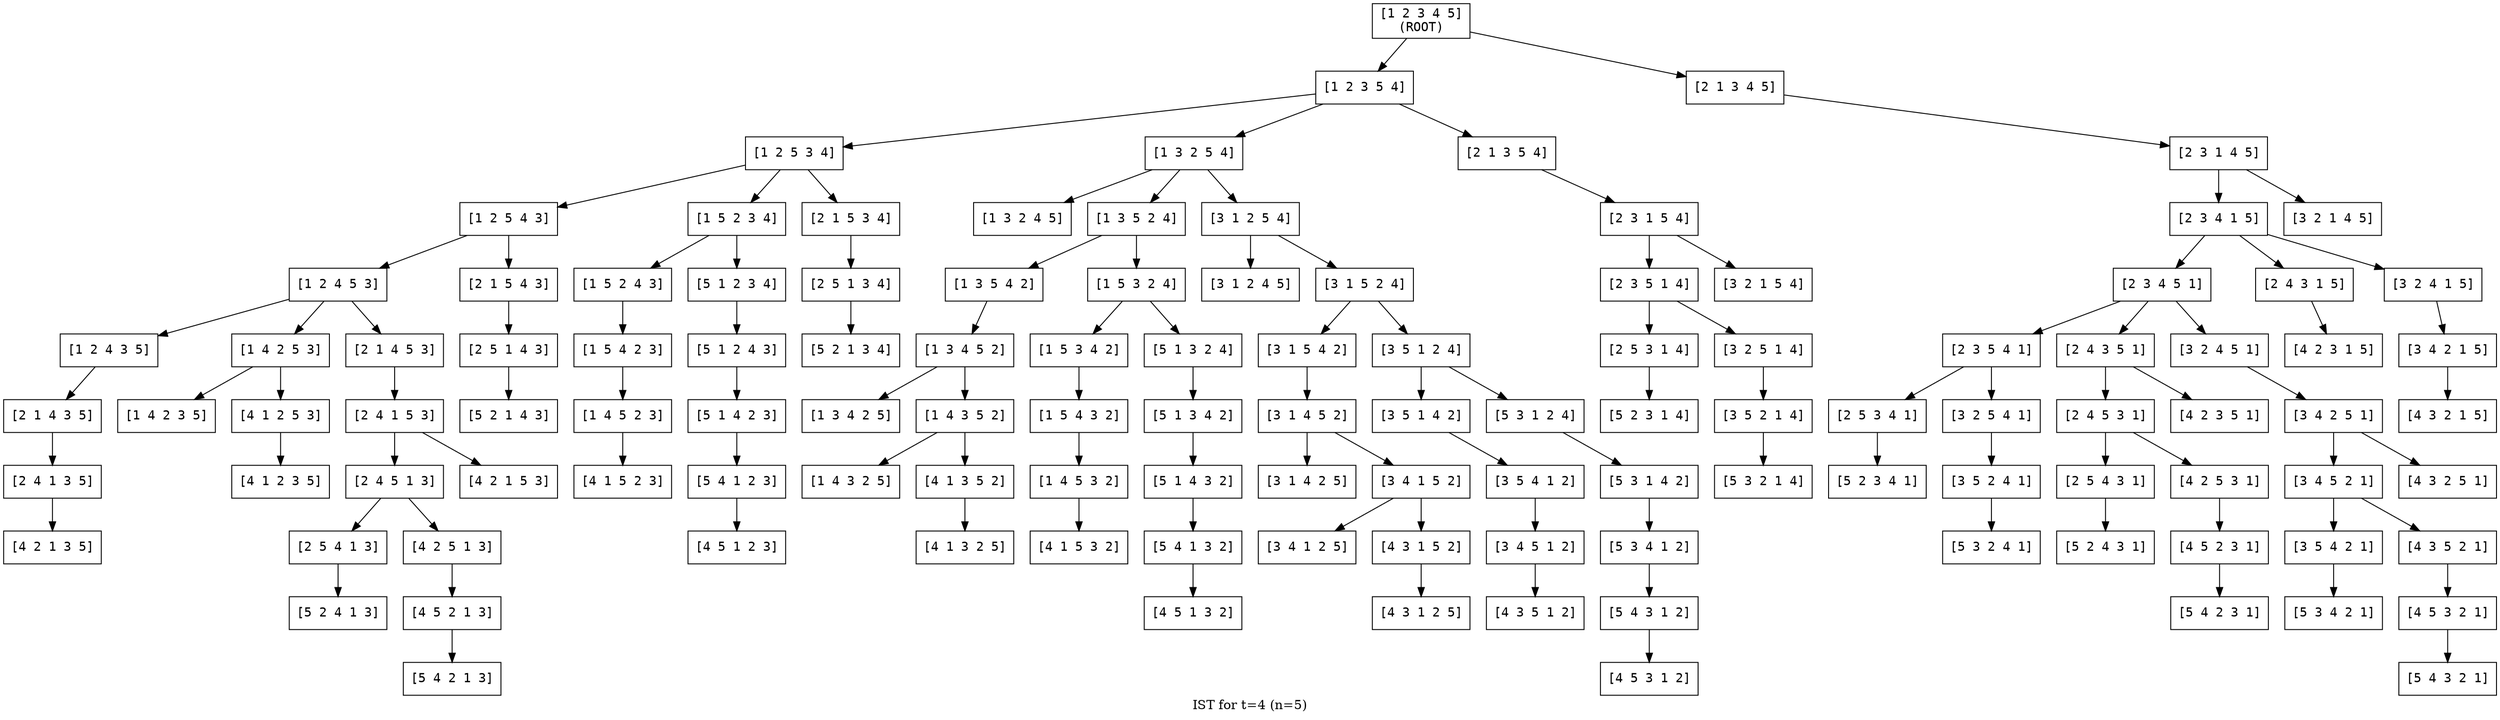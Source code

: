 digraph IST_t4 {
  rankdir=TB;
  label="IST for t=4 (n=5)";
  node [shape=box, fontname="Courier"];
  "0" [label="[1 2 3 4 5]\n(ROOT)"];
  "1" [label="[1 2 3 5 4]"];
  "2" [label="[1 2 4 3 5]"];
  "3" [label="[1 2 4 5 3]"];
  "4" [label="[1 2 5 3 4]"];
  "5" [label="[1 2 5 4 3]"];
  "6" [label="[1 3 2 4 5]"];
  "7" [label="[1 3 2 5 4]"];
  "8" [label="[1 3 4 2 5]"];
  "9" [label="[1 3 4 5 2]"];
  "10" [label="[1 3 5 2 4]"];
  "11" [label="[1 3 5 4 2]"];
  "12" [label="[1 4 2 3 5]"];
  "13" [label="[1 4 2 5 3]"];
  "14" [label="[1 4 3 2 5]"];
  "15" [label="[1 4 3 5 2]"];
  "16" [label="[1 4 5 2 3]"];
  "17" [label="[1 4 5 3 2]"];
  "18" [label="[1 5 2 3 4]"];
  "19" [label="[1 5 2 4 3]"];
  "20" [label="[1 5 3 2 4]"];
  "21" [label="[1 5 3 4 2]"];
  "22" [label="[1 5 4 2 3]"];
  "23" [label="[1 5 4 3 2]"];
  "24" [label="[2 1 3 4 5]"];
  "25" [label="[2 1 3 5 4]"];
  "26" [label="[2 1 4 3 5]"];
  "27" [label="[2 1 4 5 3]"];
  "28" [label="[2 1 5 3 4]"];
  "29" [label="[2 1 5 4 3]"];
  "30" [label="[2 3 1 4 5]"];
  "31" [label="[2 3 1 5 4]"];
  "32" [label="[2 3 4 1 5]"];
  "33" [label="[2 3 4 5 1]"];
  "34" [label="[2 3 5 1 4]"];
  "35" [label="[2 3 5 4 1]"];
  "36" [label="[2 4 1 3 5]"];
  "37" [label="[2 4 1 5 3]"];
  "38" [label="[2 4 3 1 5]"];
  "39" [label="[2 4 3 5 1]"];
  "40" [label="[2 4 5 1 3]"];
  "41" [label="[2 4 5 3 1]"];
  "42" [label="[2 5 1 3 4]"];
  "43" [label="[2 5 1 4 3]"];
  "44" [label="[2 5 3 1 4]"];
  "45" [label="[2 5 3 4 1]"];
  "46" [label="[2 5 4 1 3]"];
  "47" [label="[2 5 4 3 1]"];
  "48" [label="[3 1 2 4 5]"];
  "49" [label="[3 1 2 5 4]"];
  "50" [label="[3 1 4 2 5]"];
  "51" [label="[3 1 4 5 2]"];
  "52" [label="[3 1 5 2 4]"];
  "53" [label="[3 1 5 4 2]"];
  "54" [label="[3 2 1 4 5]"];
  "55" [label="[3 2 1 5 4]"];
  "56" [label="[3 2 4 1 5]"];
  "57" [label="[3 2 4 5 1]"];
  "58" [label="[3 2 5 1 4]"];
  "59" [label="[3 2 5 4 1]"];
  "60" [label="[3 4 1 2 5]"];
  "61" [label="[3 4 1 5 2]"];
  "62" [label="[3 4 2 1 5]"];
  "63" [label="[3 4 2 5 1]"];
  "64" [label="[3 4 5 1 2]"];
  "65" [label="[3 4 5 2 1]"];
  "66" [label="[3 5 1 2 4]"];
  "67" [label="[3 5 1 4 2]"];
  "68" [label="[3 5 2 1 4]"];
  "69" [label="[3 5 2 4 1]"];
  "70" [label="[3 5 4 1 2]"];
  "71" [label="[3 5 4 2 1]"];
  "72" [label="[4 1 2 3 5]"];
  "73" [label="[4 1 2 5 3]"];
  "74" [label="[4 1 3 2 5]"];
  "75" [label="[4 1 3 5 2]"];
  "76" [label="[4 1 5 2 3]"];
  "77" [label="[4 1 5 3 2]"];
  "78" [label="[4 2 1 3 5]"];
  "79" [label="[4 2 1 5 3]"];
  "80" [label="[4 2 3 1 5]"];
  "81" [label="[4 2 3 5 1]"];
  "82" [label="[4 2 5 1 3]"];
  "83" [label="[4 2 5 3 1]"];
  "84" [label="[4 3 1 2 5]"];
  "85" [label="[4 3 1 5 2]"];
  "86" [label="[4 3 2 1 5]"];
  "87" [label="[4 3 2 5 1]"];
  "88" [label="[4 3 5 1 2]"];
  "89" [label="[4 3 5 2 1]"];
  "90" [label="[4 5 1 2 3]"];
  "91" [label="[4 5 1 3 2]"];
  "92" [label="[4 5 2 1 3]"];
  "93" [label="[4 5 2 3 1]"];
  "94" [label="[4 5 3 1 2]"];
  "95" [label="[4 5 3 2 1]"];
  "96" [label="[5 1 2 3 4]"];
  "97" [label="[5 1 2 4 3]"];
  "98" [label="[5 1 3 2 4]"];
  "99" [label="[5 1 3 4 2]"];
  "100" [label="[5 1 4 2 3]"];
  "101" [label="[5 1 4 3 2]"];
  "102" [label="[5 2 1 3 4]"];
  "103" [label="[5 2 1 4 3]"];
  "104" [label="[5 2 3 1 4]"];
  "105" [label="[5 2 3 4 1]"];
  "106" [label="[5 2 4 1 3]"];
  "107" [label="[5 2 4 3 1]"];
  "108" [label="[5 3 1 2 4]"];
  "109" [label="[5 3 1 4 2]"];
  "110" [label="[5 3 2 1 4]"];
  "111" [label="[5 3 2 4 1]"];
  "112" [label="[5 3 4 1 2]"];
  "113" [label="[5 3 4 2 1]"];
  "114" [label="[5 4 1 2 3]"];
  "115" [label="[5 4 1 3 2]"];
  "116" [label="[5 4 2 1 3]"];
  "117" [label="[5 4 2 3 1]"];
  "118" [label="[5 4 3 1 2]"];
  "119" [label="[5 4 3 2 1]"];
  "0" -> "1";
  "3" -> "2";
  "5" -> "3";
  "1" -> "4";
  "4" -> "5";
  "7" -> "6";
  "1" -> "7";
  "9" -> "8";
  "11" -> "9";
  "7" -> "10";
  "10" -> "11";
  "13" -> "12";
  "3" -> "13";
  "15" -> "14";
  "9" -> "15";
  "22" -> "16";
  "23" -> "17";
  "4" -> "18";
  "18" -> "19";
  "10" -> "20";
  "20" -> "21";
  "19" -> "22";
  "21" -> "23";
  "0" -> "24";
  "1" -> "25";
  "2" -> "26";
  "3" -> "27";
  "4" -> "28";
  "5" -> "29";
  "24" -> "30";
  "25" -> "31";
  "30" -> "32";
  "32" -> "33";
  "31" -> "34";
  "33" -> "35";
  "26" -> "36";
  "27" -> "37";
  "32" -> "38";
  "33" -> "39";
  "37" -> "40";
  "39" -> "41";
  "28" -> "42";
  "29" -> "43";
  "34" -> "44";
  "35" -> "45";
  "40" -> "46";
  "41" -> "47";
  "49" -> "48";
  "7" -> "49";
  "51" -> "50";
  "53" -> "51";
  "49" -> "52";
  "52" -> "53";
  "30" -> "54";
  "31" -> "55";
  "32" -> "56";
  "33" -> "57";
  "34" -> "58";
  "35" -> "59";
  "61" -> "60";
  "51" -> "61";
  "56" -> "62";
  "57" -> "63";
  "70" -> "64";
  "63" -> "65";
  "52" -> "66";
  "66" -> "67";
  "58" -> "68";
  "59" -> "69";
  "67" -> "70";
  "65" -> "71";
  "73" -> "72";
  "13" -> "73";
  "75" -> "74";
  "15" -> "75";
  "16" -> "76";
  "17" -> "77";
  "36" -> "78";
  "37" -> "79";
  "38" -> "80";
  "39" -> "81";
  "40" -> "82";
  "41" -> "83";
  "85" -> "84";
  "61" -> "85";
  "62" -> "86";
  "63" -> "87";
  "64" -> "88";
  "65" -> "89";
  "114" -> "90";
  "115" -> "91";
  "82" -> "92";
  "83" -> "93";
  "118" -> "94";
  "89" -> "95";
  "18" -> "96";
  "96" -> "97";
  "20" -> "98";
  "98" -> "99";
  "97" -> "100";
  "99" -> "101";
  "42" -> "102";
  "43" -> "103";
  "44" -> "104";
  "45" -> "105";
  "46" -> "106";
  "47" -> "107";
  "66" -> "108";
  "108" -> "109";
  "68" -> "110";
  "69" -> "111";
  "109" -> "112";
  "71" -> "113";
  "100" -> "114";
  "101" -> "115";
  "92" -> "116";
  "93" -> "117";
  "112" -> "118";
  "95" -> "119";
}
